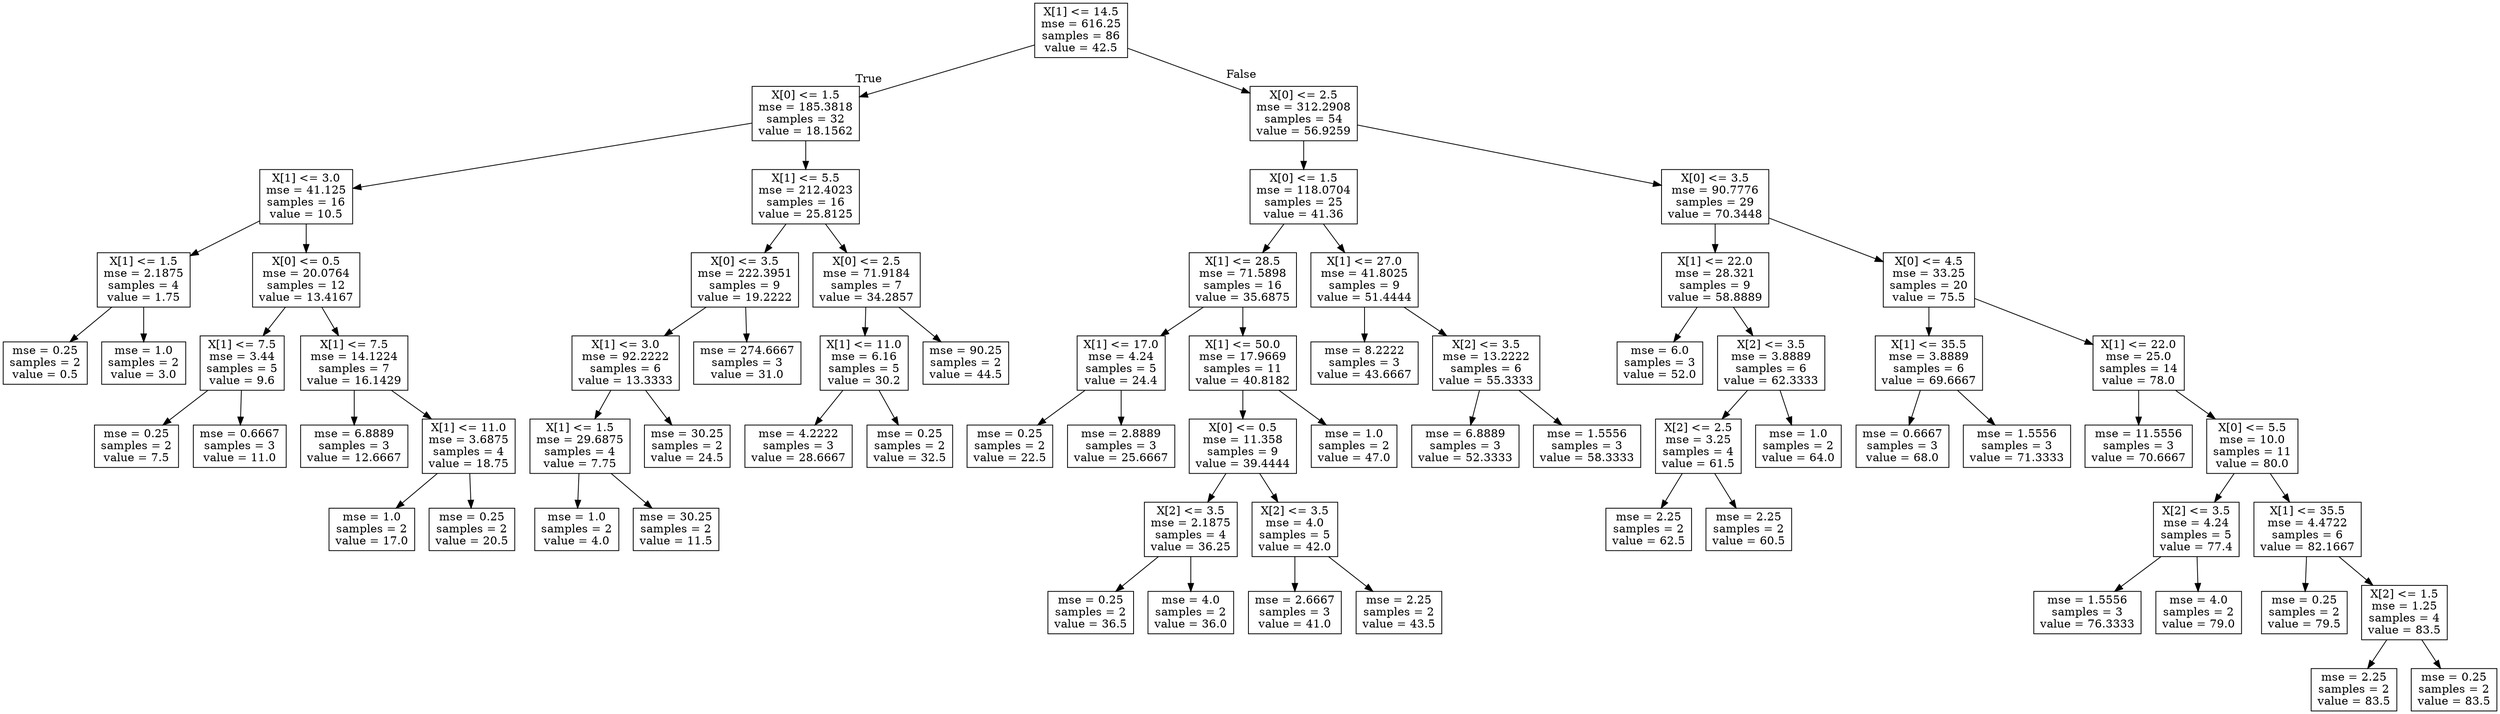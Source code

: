 digraph Tree {
node [shape=box] ;
0 [label="X[1] <= 14.5\nmse = 616.25\nsamples = 86\nvalue = 42.5"] ;
1 [label="X[0] <= 1.5\nmse = 185.3818\nsamples = 32\nvalue = 18.1562"] ;
0 -> 1 [labeldistance=2.5, labelangle=45, headlabel="True"] ;
2 [label="X[1] <= 3.0\nmse = 41.125\nsamples = 16\nvalue = 10.5"] ;
1 -> 2 ;
3 [label="X[1] <= 1.5\nmse = 2.1875\nsamples = 4\nvalue = 1.75"] ;
2 -> 3 ;
4 [label="mse = 0.25\nsamples = 2\nvalue = 0.5"] ;
3 -> 4 ;
5 [label="mse = 1.0\nsamples = 2\nvalue = 3.0"] ;
3 -> 5 ;
6 [label="X[0] <= 0.5\nmse = 20.0764\nsamples = 12\nvalue = 13.4167"] ;
2 -> 6 ;
7 [label="X[1] <= 7.5\nmse = 3.44\nsamples = 5\nvalue = 9.6"] ;
6 -> 7 ;
8 [label="mse = 0.25\nsamples = 2\nvalue = 7.5"] ;
7 -> 8 ;
9 [label="mse = 0.6667\nsamples = 3\nvalue = 11.0"] ;
7 -> 9 ;
10 [label="X[1] <= 7.5\nmse = 14.1224\nsamples = 7\nvalue = 16.1429"] ;
6 -> 10 ;
11 [label="mse = 6.8889\nsamples = 3\nvalue = 12.6667"] ;
10 -> 11 ;
12 [label="X[1] <= 11.0\nmse = 3.6875\nsamples = 4\nvalue = 18.75"] ;
10 -> 12 ;
13 [label="mse = 1.0\nsamples = 2\nvalue = 17.0"] ;
12 -> 13 ;
14 [label="mse = 0.25\nsamples = 2\nvalue = 20.5"] ;
12 -> 14 ;
15 [label="X[1] <= 5.5\nmse = 212.4023\nsamples = 16\nvalue = 25.8125"] ;
1 -> 15 ;
16 [label="X[0] <= 3.5\nmse = 222.3951\nsamples = 9\nvalue = 19.2222"] ;
15 -> 16 ;
17 [label="X[1] <= 3.0\nmse = 92.2222\nsamples = 6\nvalue = 13.3333"] ;
16 -> 17 ;
18 [label="X[1] <= 1.5\nmse = 29.6875\nsamples = 4\nvalue = 7.75"] ;
17 -> 18 ;
19 [label="mse = 1.0\nsamples = 2\nvalue = 4.0"] ;
18 -> 19 ;
20 [label="mse = 30.25\nsamples = 2\nvalue = 11.5"] ;
18 -> 20 ;
21 [label="mse = 30.25\nsamples = 2\nvalue = 24.5"] ;
17 -> 21 ;
22 [label="mse = 274.6667\nsamples = 3\nvalue = 31.0"] ;
16 -> 22 ;
23 [label="X[0] <= 2.5\nmse = 71.9184\nsamples = 7\nvalue = 34.2857"] ;
15 -> 23 ;
24 [label="X[1] <= 11.0\nmse = 6.16\nsamples = 5\nvalue = 30.2"] ;
23 -> 24 ;
25 [label="mse = 4.2222\nsamples = 3\nvalue = 28.6667"] ;
24 -> 25 ;
26 [label="mse = 0.25\nsamples = 2\nvalue = 32.5"] ;
24 -> 26 ;
27 [label="mse = 90.25\nsamples = 2\nvalue = 44.5"] ;
23 -> 27 ;
28 [label="X[0] <= 2.5\nmse = 312.2908\nsamples = 54\nvalue = 56.9259"] ;
0 -> 28 [labeldistance=2.5, labelangle=-45, headlabel="False"] ;
29 [label="X[0] <= 1.5\nmse = 118.0704\nsamples = 25\nvalue = 41.36"] ;
28 -> 29 ;
30 [label="X[1] <= 28.5\nmse = 71.5898\nsamples = 16\nvalue = 35.6875"] ;
29 -> 30 ;
31 [label="X[1] <= 17.0\nmse = 4.24\nsamples = 5\nvalue = 24.4"] ;
30 -> 31 ;
32 [label="mse = 0.25\nsamples = 2\nvalue = 22.5"] ;
31 -> 32 ;
33 [label="mse = 2.8889\nsamples = 3\nvalue = 25.6667"] ;
31 -> 33 ;
34 [label="X[1] <= 50.0\nmse = 17.9669\nsamples = 11\nvalue = 40.8182"] ;
30 -> 34 ;
35 [label="X[0] <= 0.5\nmse = 11.358\nsamples = 9\nvalue = 39.4444"] ;
34 -> 35 ;
36 [label="X[2] <= 3.5\nmse = 2.1875\nsamples = 4\nvalue = 36.25"] ;
35 -> 36 ;
37 [label="mse = 0.25\nsamples = 2\nvalue = 36.5"] ;
36 -> 37 ;
38 [label="mse = 4.0\nsamples = 2\nvalue = 36.0"] ;
36 -> 38 ;
39 [label="X[2] <= 3.5\nmse = 4.0\nsamples = 5\nvalue = 42.0"] ;
35 -> 39 ;
40 [label="mse = 2.6667\nsamples = 3\nvalue = 41.0"] ;
39 -> 40 ;
41 [label="mse = 2.25\nsamples = 2\nvalue = 43.5"] ;
39 -> 41 ;
42 [label="mse = 1.0\nsamples = 2\nvalue = 47.0"] ;
34 -> 42 ;
43 [label="X[1] <= 27.0\nmse = 41.8025\nsamples = 9\nvalue = 51.4444"] ;
29 -> 43 ;
44 [label="mse = 8.2222\nsamples = 3\nvalue = 43.6667"] ;
43 -> 44 ;
45 [label="X[2] <= 3.5\nmse = 13.2222\nsamples = 6\nvalue = 55.3333"] ;
43 -> 45 ;
46 [label="mse = 6.8889\nsamples = 3\nvalue = 52.3333"] ;
45 -> 46 ;
47 [label="mse = 1.5556\nsamples = 3\nvalue = 58.3333"] ;
45 -> 47 ;
48 [label="X[0] <= 3.5\nmse = 90.7776\nsamples = 29\nvalue = 70.3448"] ;
28 -> 48 ;
49 [label="X[1] <= 22.0\nmse = 28.321\nsamples = 9\nvalue = 58.8889"] ;
48 -> 49 ;
50 [label="mse = 6.0\nsamples = 3\nvalue = 52.0"] ;
49 -> 50 ;
51 [label="X[2] <= 3.5\nmse = 3.8889\nsamples = 6\nvalue = 62.3333"] ;
49 -> 51 ;
52 [label="X[2] <= 2.5\nmse = 3.25\nsamples = 4\nvalue = 61.5"] ;
51 -> 52 ;
53 [label="mse = 2.25\nsamples = 2\nvalue = 62.5"] ;
52 -> 53 ;
54 [label="mse = 2.25\nsamples = 2\nvalue = 60.5"] ;
52 -> 54 ;
55 [label="mse = 1.0\nsamples = 2\nvalue = 64.0"] ;
51 -> 55 ;
56 [label="X[0] <= 4.5\nmse = 33.25\nsamples = 20\nvalue = 75.5"] ;
48 -> 56 ;
57 [label="X[1] <= 35.5\nmse = 3.8889\nsamples = 6\nvalue = 69.6667"] ;
56 -> 57 ;
58 [label="mse = 0.6667\nsamples = 3\nvalue = 68.0"] ;
57 -> 58 ;
59 [label="mse = 1.5556\nsamples = 3\nvalue = 71.3333"] ;
57 -> 59 ;
60 [label="X[1] <= 22.0\nmse = 25.0\nsamples = 14\nvalue = 78.0"] ;
56 -> 60 ;
61 [label="mse = 11.5556\nsamples = 3\nvalue = 70.6667"] ;
60 -> 61 ;
62 [label="X[0] <= 5.5\nmse = 10.0\nsamples = 11\nvalue = 80.0"] ;
60 -> 62 ;
63 [label="X[2] <= 3.5\nmse = 4.24\nsamples = 5\nvalue = 77.4"] ;
62 -> 63 ;
64 [label="mse = 1.5556\nsamples = 3\nvalue = 76.3333"] ;
63 -> 64 ;
65 [label="mse = 4.0\nsamples = 2\nvalue = 79.0"] ;
63 -> 65 ;
66 [label="X[1] <= 35.5\nmse = 4.4722\nsamples = 6\nvalue = 82.1667"] ;
62 -> 66 ;
67 [label="mse = 0.25\nsamples = 2\nvalue = 79.5"] ;
66 -> 67 ;
68 [label="X[2] <= 1.5\nmse = 1.25\nsamples = 4\nvalue = 83.5"] ;
66 -> 68 ;
69 [label="mse = 2.25\nsamples = 2\nvalue = 83.5"] ;
68 -> 69 ;
70 [label="mse = 0.25\nsamples = 2\nvalue = 83.5"] ;
68 -> 70 ;
}
